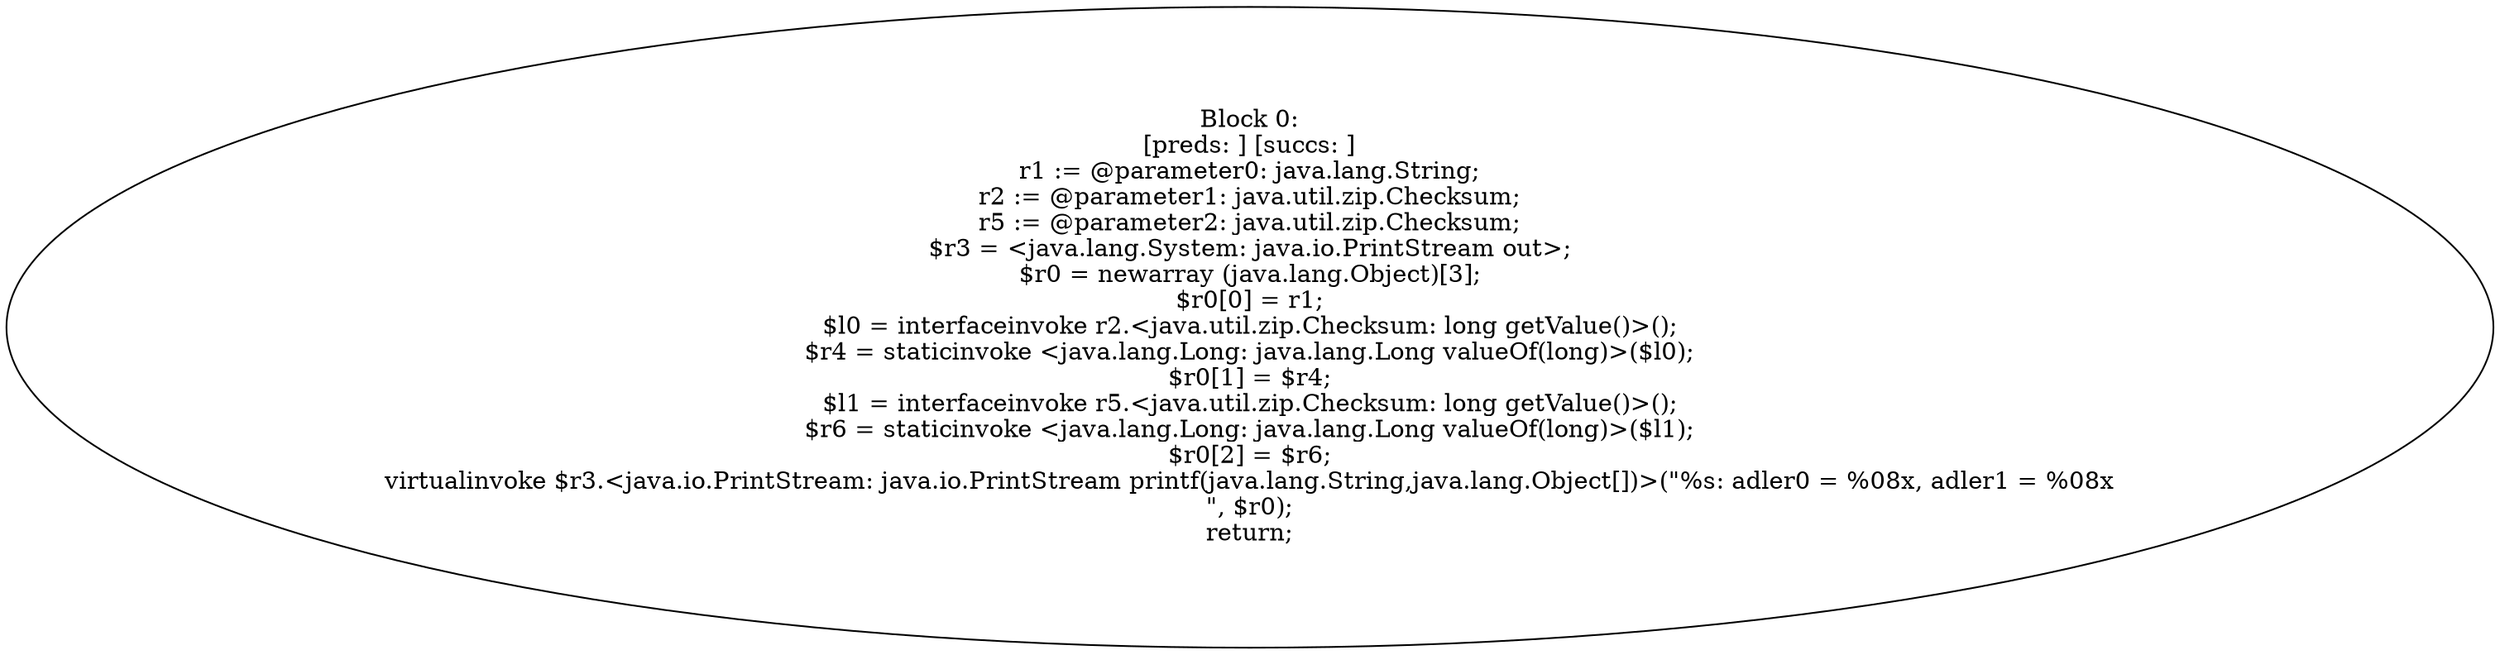 digraph "unitGraph" {
    "Block 0:
[preds: ] [succs: ]
r1 := @parameter0: java.lang.String;
r2 := @parameter1: java.util.zip.Checksum;
r5 := @parameter2: java.util.zip.Checksum;
$r3 = <java.lang.System: java.io.PrintStream out>;
$r0 = newarray (java.lang.Object)[3];
$r0[0] = r1;
$l0 = interfaceinvoke r2.<java.util.zip.Checksum: long getValue()>();
$r4 = staticinvoke <java.lang.Long: java.lang.Long valueOf(long)>($l0);
$r0[1] = $r4;
$l1 = interfaceinvoke r5.<java.util.zip.Checksum: long getValue()>();
$r6 = staticinvoke <java.lang.Long: java.lang.Long valueOf(long)>($l1);
$r0[2] = $r6;
virtualinvoke $r3.<java.io.PrintStream: java.io.PrintStream printf(java.lang.String,java.lang.Object[])>(\"%s: adler0 = %08x, adler1 = %08x\n\", $r0);
return;
"
}
